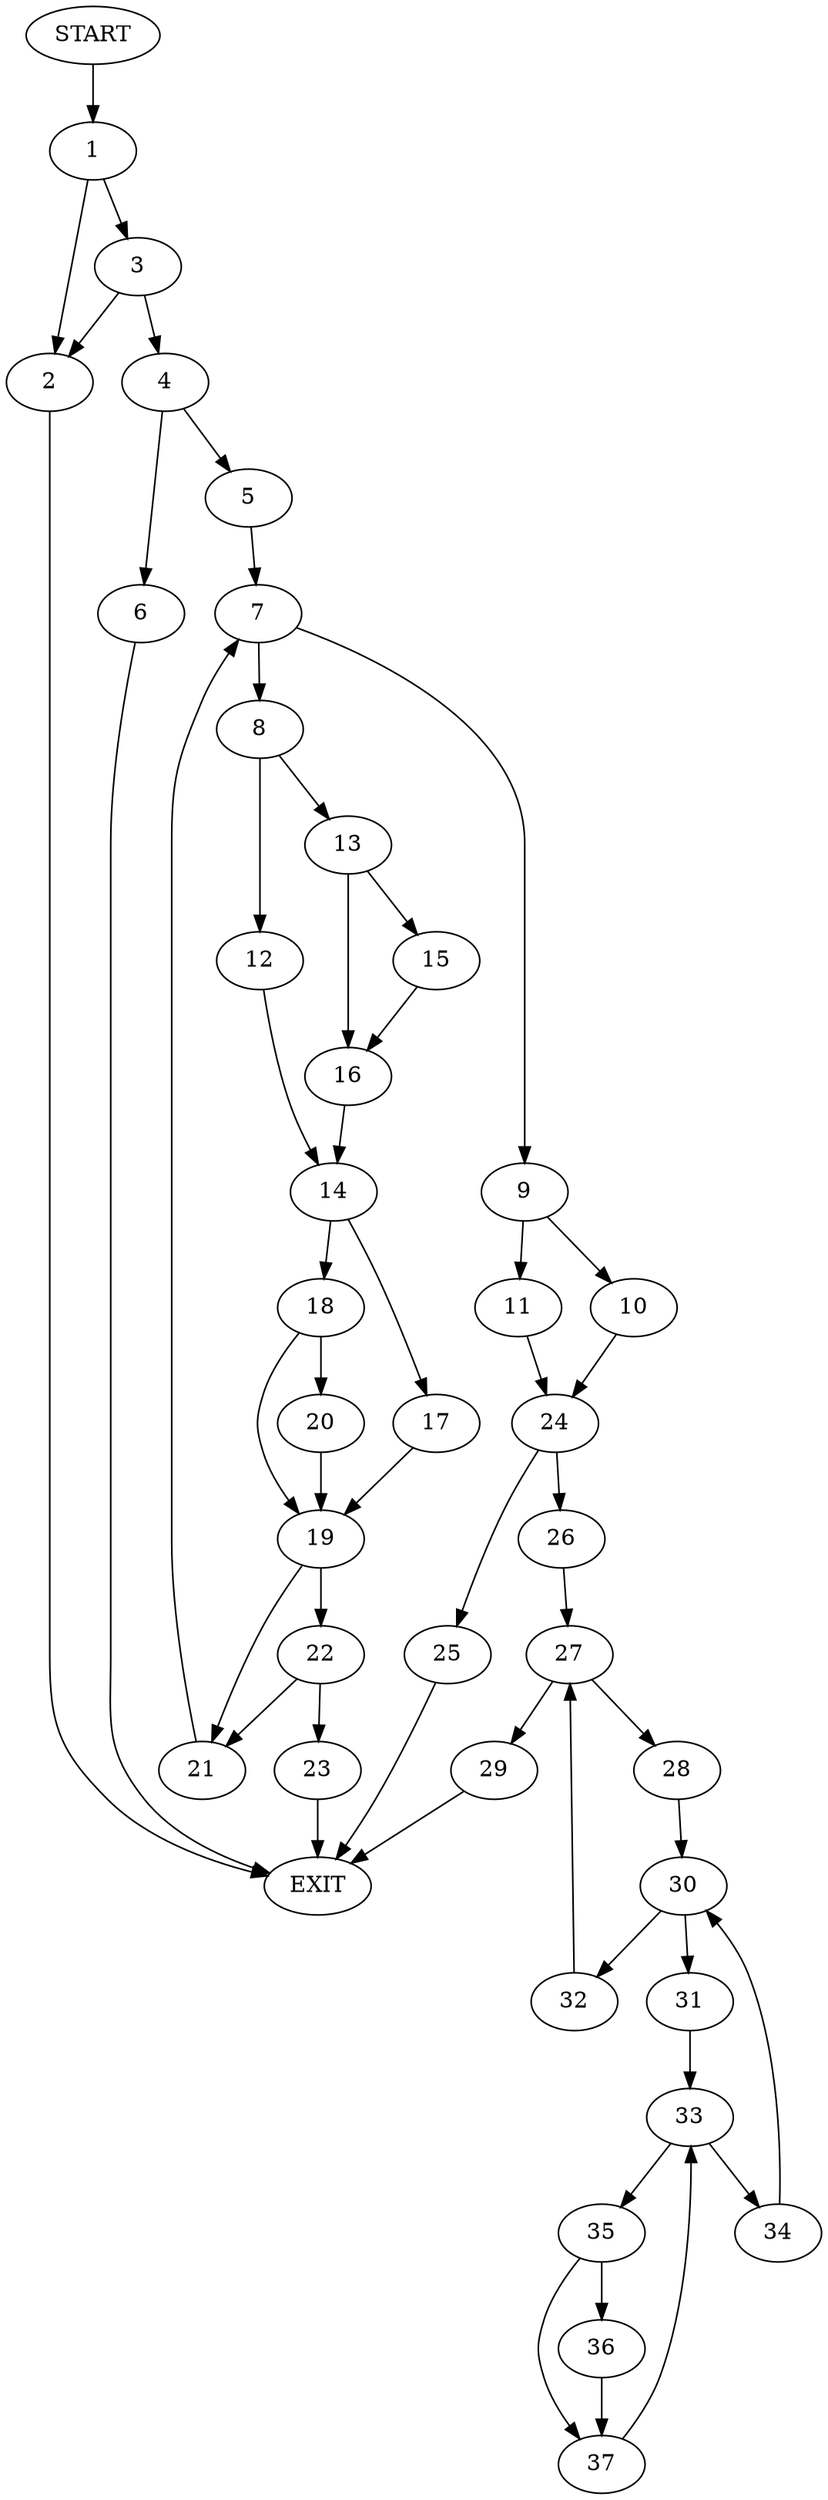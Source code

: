 digraph {
0 [label="START"]
38 [label="EXIT"]
0 -> 1
1 -> 2
1 -> 3
3 -> 4
3 -> 2
2 -> 38
4 -> 5
4 -> 6
6 -> 38
5 -> 7
7 -> 8
7 -> 9
9 -> 10
9 -> 11
8 -> 12
8 -> 13
12 -> 14
13 -> 15
13 -> 16
14 -> 17
14 -> 18
15 -> 16
16 -> 14
17 -> 19
18 -> 19
18 -> 20
19 -> 21
19 -> 22
20 -> 19
22 -> 21
22 -> 23
21 -> 7
23 -> 38
10 -> 24
11 -> 24
24 -> 25
24 -> 26
26 -> 27
25 -> 38
27 -> 28
27 -> 29
29 -> 38
28 -> 30
30 -> 31
30 -> 32
32 -> 27
31 -> 33
33 -> 34
33 -> 35
35 -> 36
35 -> 37
34 -> 30
36 -> 37
37 -> 33
}
